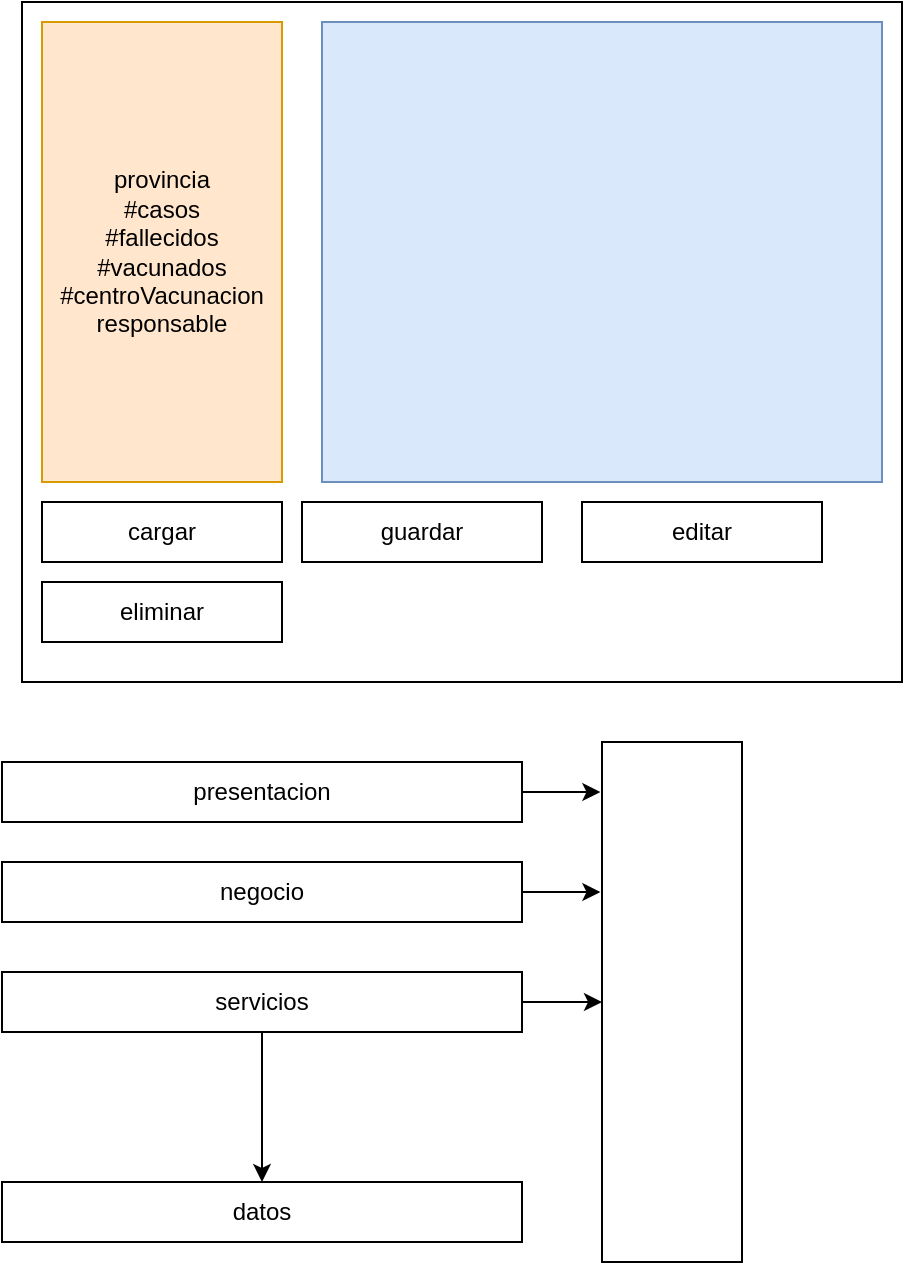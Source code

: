 <mxfile version="17.4.2" type="device"><diagram id="rpRsfZNYsM7YZO826rBB" name="Page-1"><mxGraphModel dx="506" dy="641" grid="1" gridSize="10" guides="1" tooltips="1" connect="1" arrows="1" fold="1" page="1" pageScale="1" pageWidth="850" pageHeight="1100" math="0" shadow="0"><root><mxCell id="0"/><mxCell id="1" parent="0"/><mxCell id="Ib2QJwdPfj12T0gfqdaQ-3" value="" style="rounded=0;whiteSpace=wrap;html=1;" vertex="1" parent="1"><mxGeometry x="40" y="240" width="440" height="340" as="geometry"/></mxCell><mxCell id="Ib2QJwdPfj12T0gfqdaQ-4" value="" style="rounded=0;whiteSpace=wrap;html=1;fillColor=#dae8fc;strokeColor=#6c8ebf;" vertex="1" parent="1"><mxGeometry x="190" y="250" width="280" height="230" as="geometry"/></mxCell><mxCell id="Ib2QJwdPfj12T0gfqdaQ-5" value="provincia&lt;br&gt;#casos&lt;br&gt;#fallecidos&lt;br&gt;#vacunados&lt;br&gt;#centroVacunacion&lt;br&gt;responsable" style="rounded=0;whiteSpace=wrap;html=1;fillColor=#ffe6cc;strokeColor=#d79b00;" vertex="1" parent="1"><mxGeometry x="50" y="250" width="120" height="230" as="geometry"/></mxCell><mxCell id="Ib2QJwdPfj12T0gfqdaQ-6" value="cargar" style="rounded=0;whiteSpace=wrap;html=1;" vertex="1" parent="1"><mxGeometry x="50" y="490" width="120" height="30" as="geometry"/></mxCell><mxCell id="Ib2QJwdPfj12T0gfqdaQ-7" value="guardar" style="rounded=0;whiteSpace=wrap;html=1;" vertex="1" parent="1"><mxGeometry x="180" y="490" width="120" height="30" as="geometry"/></mxCell><mxCell id="Ib2QJwdPfj12T0gfqdaQ-8" value="editar" style="rounded=0;whiteSpace=wrap;html=1;" vertex="1" parent="1"><mxGeometry x="320" y="490" width="120" height="30" as="geometry"/></mxCell><mxCell id="Ib2QJwdPfj12T0gfqdaQ-9" value="eliminar" style="rounded=0;whiteSpace=wrap;html=1;" vertex="1" parent="1"><mxGeometry x="50" y="530" width="120" height="30" as="geometry"/></mxCell><mxCell id="Ib2QJwdPfj12T0gfqdaQ-23" style="edgeStyle=orthogonalEdgeStyle;rounded=0;orthogonalLoop=1;jettySize=auto;html=1;exitX=1;exitY=0.5;exitDx=0;exitDy=0;entryX=-0.011;entryY=0.097;entryDx=0;entryDy=0;entryPerimeter=0;" edge="1" parent="1" source="Ib2QJwdPfj12T0gfqdaQ-14" target="Ib2QJwdPfj12T0gfqdaQ-15"><mxGeometry relative="1" as="geometry"/></mxCell><mxCell id="Ib2QJwdPfj12T0gfqdaQ-14" value="presentacion" style="rounded=0;whiteSpace=wrap;html=1;" vertex="1" parent="1"><mxGeometry x="30" y="620" width="260" height="30" as="geometry"/></mxCell><mxCell id="Ib2QJwdPfj12T0gfqdaQ-15" value="" style="rounded=0;whiteSpace=wrap;html=1;" vertex="1" parent="1"><mxGeometry x="330" y="610" width="70" height="260" as="geometry"/></mxCell><mxCell id="Ib2QJwdPfj12T0gfqdaQ-24" style="edgeStyle=orthogonalEdgeStyle;rounded=0;orthogonalLoop=1;jettySize=auto;html=1;exitX=1;exitY=0.5;exitDx=0;exitDy=0;entryX=-0.011;entryY=0.285;entryDx=0;entryDy=0;entryPerimeter=0;" edge="1" parent="1" source="Ib2QJwdPfj12T0gfqdaQ-17" target="Ib2QJwdPfj12T0gfqdaQ-15"><mxGeometry relative="1" as="geometry"/></mxCell><mxCell id="Ib2QJwdPfj12T0gfqdaQ-17" value="negocio" style="rounded=0;whiteSpace=wrap;html=1;" vertex="1" parent="1"><mxGeometry x="30" y="670" width="260" height="30" as="geometry"/></mxCell><mxCell id="Ib2QJwdPfj12T0gfqdaQ-21" style="edgeStyle=orthogonalEdgeStyle;rounded=0;orthogonalLoop=1;jettySize=auto;html=1;exitX=0.5;exitY=1;exitDx=0;exitDy=0;entryX=0.5;entryY=0;entryDx=0;entryDy=0;" edge="1" parent="1" source="Ib2QJwdPfj12T0gfqdaQ-19" target="Ib2QJwdPfj12T0gfqdaQ-20"><mxGeometry relative="1" as="geometry"/></mxCell><mxCell id="Ib2QJwdPfj12T0gfqdaQ-25" style="edgeStyle=orthogonalEdgeStyle;rounded=0;orthogonalLoop=1;jettySize=auto;html=1;exitX=1;exitY=0.5;exitDx=0;exitDy=0;entryX=0;entryY=0.5;entryDx=0;entryDy=0;" edge="1" parent="1" source="Ib2QJwdPfj12T0gfqdaQ-19" target="Ib2QJwdPfj12T0gfqdaQ-15"><mxGeometry relative="1" as="geometry"/></mxCell><mxCell id="Ib2QJwdPfj12T0gfqdaQ-19" value="servicios" style="rounded=0;whiteSpace=wrap;html=1;" vertex="1" parent="1"><mxGeometry x="30" y="725" width="260" height="30" as="geometry"/></mxCell><mxCell id="Ib2QJwdPfj12T0gfqdaQ-20" value="datos" style="rounded=0;whiteSpace=wrap;html=1;" vertex="1" parent="1"><mxGeometry x="30" y="830" width="260" height="30" as="geometry"/></mxCell></root></mxGraphModel></diagram></mxfile>